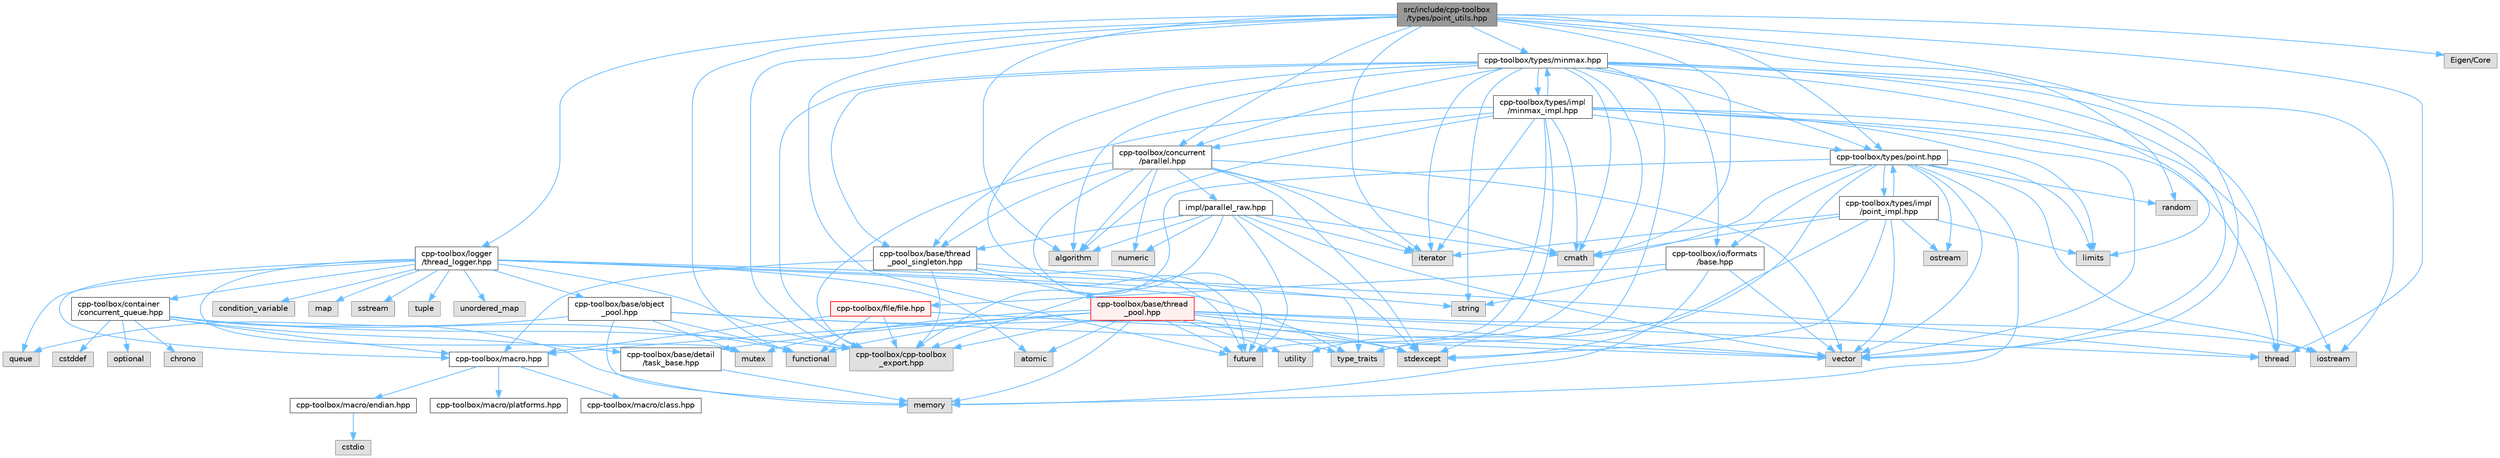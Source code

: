 digraph "src/include/cpp-toolbox/types/point_utils.hpp"
{
 // LATEX_PDF_SIZE
  bgcolor="transparent";
  edge [fontname=Helvetica,fontsize=10,labelfontname=Helvetica,labelfontsize=10];
  node [fontname=Helvetica,fontsize=10,shape=box,height=0.2,width=0.4];
  Node1 [id="Node000001",label="src/include/cpp-toolbox\l/types/point_utils.hpp",height=0.2,width=0.4,color="gray40", fillcolor="grey60", style="filled", fontcolor="black",tooltip=" "];
  Node1 -> Node2 [id="edge1_Node000001_Node000002",color="steelblue1",style="solid",tooltip=" "];
  Node2 [id="Node000002",label="algorithm",height=0.2,width=0.4,color="grey60", fillcolor="#E0E0E0", style="filled",tooltip=" "];
  Node1 -> Node3 [id="edge2_Node000001_Node000003",color="steelblue1",style="solid",tooltip=" "];
  Node3 [id="Node000003",label="cmath",height=0.2,width=0.4,color="grey60", fillcolor="#E0E0E0", style="filled",tooltip=" "];
  Node1 -> Node4 [id="edge3_Node000001_Node000004",color="steelblue1",style="solid",tooltip=" "];
  Node4 [id="Node000004",label="functional",height=0.2,width=0.4,color="grey60", fillcolor="#E0E0E0", style="filled",tooltip=" "];
  Node1 -> Node5 [id="edge4_Node000001_Node000005",color="steelblue1",style="solid",tooltip=" "];
  Node5 [id="Node000005",label="future",height=0.2,width=0.4,color="grey60", fillcolor="#E0E0E0", style="filled",tooltip=" "];
  Node1 -> Node6 [id="edge5_Node000001_Node000006",color="steelblue1",style="solid",tooltip=" "];
  Node6 [id="Node000006",label="iterator",height=0.2,width=0.4,color="grey60", fillcolor="#E0E0E0", style="filled",tooltip=" "];
  Node1 -> Node7 [id="edge6_Node000001_Node000007",color="steelblue1",style="solid",tooltip=" "];
  Node7 [id="Node000007",label="random",height=0.2,width=0.4,color="grey60", fillcolor="#E0E0E0", style="filled",tooltip=" "];
  Node1 -> Node8 [id="edge7_Node000001_Node000008",color="steelblue1",style="solid",tooltip=" "];
  Node8 [id="Node000008",label="thread",height=0.2,width=0.4,color="grey60", fillcolor="#E0E0E0", style="filled",tooltip=" "];
  Node1 -> Node9 [id="edge8_Node000001_Node000009",color="steelblue1",style="solid",tooltip=" "];
  Node9 [id="Node000009",label="vector",height=0.2,width=0.4,color="grey60", fillcolor="#E0E0E0", style="filled",tooltip=" "];
  Node1 -> Node10 [id="edge9_Node000001_Node000010",color="steelblue1",style="solid",tooltip=" "];
  Node10 [id="Node000010",label="cpp-toolbox/cpp-toolbox\l_export.hpp",height=0.2,width=0.4,color="grey60", fillcolor="#E0E0E0", style="filled",tooltip=" "];
  Node1 -> Node11 [id="edge10_Node000001_Node000011",color="steelblue1",style="solid",tooltip=" "];
  Node11 [id="Node000011",label="cpp-toolbox/logger\l/thread_logger.hpp",height=0.2,width=0.4,color="grey40", fillcolor="white", style="filled",URL="$thread__logger_8hpp.html",tooltip=" "];
  Node11 -> Node12 [id="edge11_Node000011_Node000012",color="steelblue1",style="solid",tooltip=" "];
  Node12 [id="Node000012",label="atomic",height=0.2,width=0.4,color="grey60", fillcolor="#E0E0E0", style="filled",tooltip=" "];
  Node11 -> Node13 [id="edge12_Node000011_Node000013",color="steelblue1",style="solid",tooltip=" "];
  Node13 [id="Node000013",label="condition_variable",height=0.2,width=0.4,color="grey60", fillcolor="#E0E0E0", style="filled",tooltip=" "];
  Node11 -> Node14 [id="edge13_Node000011_Node000014",color="steelblue1",style="solid",tooltip=" "];
  Node14 [id="Node000014",label="map",height=0.2,width=0.4,color="grey60", fillcolor="#E0E0E0", style="filled",tooltip=" "];
  Node11 -> Node15 [id="edge14_Node000011_Node000015",color="steelblue1",style="solid",tooltip=" "];
  Node15 [id="Node000015",label="mutex",height=0.2,width=0.4,color="grey60", fillcolor="#E0E0E0", style="filled",tooltip=" "];
  Node11 -> Node16 [id="edge15_Node000011_Node000016",color="steelblue1",style="solid",tooltip=" "];
  Node16 [id="Node000016",label="queue",height=0.2,width=0.4,color="grey60", fillcolor="#E0E0E0", style="filled",tooltip=" "];
  Node11 -> Node17 [id="edge16_Node000011_Node000017",color="steelblue1",style="solid",tooltip=" "];
  Node17 [id="Node000017",label="sstream",height=0.2,width=0.4,color="grey60", fillcolor="#E0E0E0", style="filled",tooltip=" "];
  Node11 -> Node18 [id="edge17_Node000011_Node000018",color="steelblue1",style="solid",tooltip=" "];
  Node18 [id="Node000018",label="string",height=0.2,width=0.4,color="grey60", fillcolor="#E0E0E0", style="filled",tooltip=" "];
  Node11 -> Node8 [id="edge18_Node000011_Node000008",color="steelblue1",style="solid",tooltip=" "];
  Node11 -> Node19 [id="edge19_Node000011_Node000019",color="steelblue1",style="solid",tooltip=" "];
  Node19 [id="Node000019",label="tuple",height=0.2,width=0.4,color="grey60", fillcolor="#E0E0E0", style="filled",tooltip=" "];
  Node11 -> Node20 [id="edge20_Node000011_Node000020",color="steelblue1",style="solid",tooltip=" "];
  Node20 [id="Node000020",label="type_traits",height=0.2,width=0.4,color="grey60", fillcolor="#E0E0E0", style="filled",tooltip=" "];
  Node11 -> Node21 [id="edge21_Node000011_Node000021",color="steelblue1",style="solid",tooltip=" "];
  Node21 [id="Node000021",label="unordered_map",height=0.2,width=0.4,color="grey60", fillcolor="#E0E0E0", style="filled",tooltip=" "];
  Node11 -> Node10 [id="edge22_Node000011_Node000010",color="steelblue1",style="solid",tooltip=" "];
  Node11 -> Node22 [id="edge23_Node000011_Node000022",color="steelblue1",style="solid",tooltip=" "];
  Node22 [id="Node000022",label="cpp-toolbox/macro.hpp",height=0.2,width=0.4,color="grey40", fillcolor="white", style="filled",URL="$macro_8hpp.html",tooltip="通用的编译器、平台、架构检测和实用宏定义 / Common macros for compiler, platform, architecture detection and utility macro..."];
  Node22 -> Node23 [id="edge24_Node000022_Node000023",color="steelblue1",style="solid",tooltip=" "];
  Node23 [id="Node000023",label="cpp-toolbox/macro/class.hpp",height=0.2,width=0.4,color="grey40", fillcolor="white", style="filled",URL="$class_8hpp.html",tooltip=" "];
  Node22 -> Node24 [id="edge25_Node000022_Node000024",color="steelblue1",style="solid",tooltip=" "];
  Node24 [id="Node000024",label="cpp-toolbox/macro/endian.hpp",height=0.2,width=0.4,color="grey40", fillcolor="white", style="filled",URL="$endian_8hpp.html",tooltip=" "];
  Node24 -> Node25 [id="edge26_Node000024_Node000025",color="steelblue1",style="solid",tooltip=" "];
  Node25 [id="Node000025",label="cstdio",height=0.2,width=0.4,color="grey60", fillcolor="#E0E0E0", style="filled",tooltip=" "];
  Node22 -> Node26 [id="edge27_Node000022_Node000026",color="steelblue1",style="solid",tooltip=" "];
  Node26 [id="Node000026",label="cpp-toolbox/macro/platforms.hpp",height=0.2,width=0.4,color="grey40", fillcolor="white", style="filled",URL="$platforms_8hpp.html",tooltip=" "];
  Node11 -> Node27 [id="edge28_Node000011_Node000027",color="steelblue1",style="solid",tooltip=" "];
  Node27 [id="Node000027",label="cpp-toolbox/container\l/concurrent_queue.hpp",height=0.2,width=0.4,color="grey40", fillcolor="white", style="filled",URL="$concurrent__queue_8hpp.html",tooltip=" "];
  Node27 -> Node28 [id="edge29_Node000027_Node000028",color="steelblue1",style="solid",tooltip=" "];
  Node28 [id="Node000028",label="chrono",height=0.2,width=0.4,color="grey60", fillcolor="#E0E0E0", style="filled",tooltip=" "];
  Node27 -> Node29 [id="edge30_Node000027_Node000029",color="steelblue1",style="solid",tooltip=" "];
  Node29 [id="Node000029",label="cstddef",height=0.2,width=0.4,color="grey60", fillcolor="#E0E0E0", style="filled",tooltip=" "];
  Node27 -> Node4 [id="edge31_Node000027_Node000004",color="steelblue1",style="solid",tooltip=" "];
  Node27 -> Node30 [id="edge32_Node000027_Node000030",color="steelblue1",style="solid",tooltip=" "];
  Node30 [id="Node000030",label="memory",height=0.2,width=0.4,color="grey60", fillcolor="#E0E0E0", style="filled",tooltip=" "];
  Node27 -> Node31 [id="edge33_Node000027_Node000031",color="steelblue1",style="solid",tooltip=" "];
  Node31 [id="Node000031",label="optional",height=0.2,width=0.4,color="grey60", fillcolor="#E0E0E0", style="filled",tooltip=" "];
  Node27 -> Node32 [id="edge34_Node000027_Node000032",color="steelblue1",style="solid",tooltip=" "];
  Node32 [id="Node000032",label="cpp-toolbox/base/detail\l/task_base.hpp",height=0.2,width=0.4,color="grey40", fillcolor="white", style="filled",URL="$task__base_8hpp.html",tooltip=" "];
  Node32 -> Node30 [id="edge35_Node000032_Node000030",color="steelblue1",style="solid",tooltip=" "];
  Node27 -> Node10 [id="edge36_Node000027_Node000010",color="steelblue1",style="solid",tooltip=" "];
  Node27 -> Node22 [id="edge37_Node000027_Node000022",color="steelblue1",style="solid",tooltip=" "];
  Node11 -> Node33 [id="edge38_Node000011_Node000033",color="steelblue1",style="solid",tooltip=" "];
  Node33 [id="Node000033",label="cpp-toolbox/base/object\l_pool.hpp",height=0.2,width=0.4,color="grey40", fillcolor="white", style="filled",URL="$object__pool_8hpp.html",tooltip=" "];
  Node33 -> Node4 [id="edge39_Node000033_Node000004",color="steelblue1",style="solid",tooltip=" "];
  Node33 -> Node30 [id="edge40_Node000033_Node000030",color="steelblue1",style="solid",tooltip=" "];
  Node33 -> Node15 [id="edge41_Node000033_Node000015",color="steelblue1",style="solid",tooltip=" "];
  Node33 -> Node16 [id="edge42_Node000033_Node000016",color="steelblue1",style="solid",tooltip=" "];
  Node33 -> Node34 [id="edge43_Node000033_Node000034",color="steelblue1",style="solid",tooltip=" "];
  Node34 [id="Node000034",label="stdexcept",height=0.2,width=0.4,color="grey60", fillcolor="#E0E0E0", style="filled",tooltip=" "];
  Node33 -> Node9 [id="edge44_Node000033_Node000009",color="steelblue1",style="solid",tooltip=" "];
  Node1 -> Node35 [id="edge45_Node000001_Node000035",color="steelblue1",style="solid",tooltip=" "];
  Node35 [id="Node000035",label="cpp-toolbox/types/minmax.hpp",height=0.2,width=0.4,color="grey40", fillcolor="white", style="filled",URL="$minmax_8hpp.html",tooltip=" "];
  Node35 -> Node2 [id="edge46_Node000035_Node000002",color="steelblue1",style="solid",tooltip=" "];
  Node35 -> Node3 [id="edge47_Node000035_Node000003",color="steelblue1",style="solid",tooltip=" "];
  Node35 -> Node5 [id="edge48_Node000035_Node000005",color="steelblue1",style="solid",tooltip=" "];
  Node35 -> Node36 [id="edge49_Node000035_Node000036",color="steelblue1",style="solid",tooltip=" "];
  Node36 [id="Node000036",label="iostream",height=0.2,width=0.4,color="grey60", fillcolor="#E0E0E0", style="filled",tooltip=" "];
  Node35 -> Node6 [id="edge50_Node000035_Node000006",color="steelblue1",style="solid",tooltip=" "];
  Node35 -> Node37 [id="edge51_Node000035_Node000037",color="steelblue1",style="solid",tooltip=" "];
  Node37 [id="Node000037",label="limits",height=0.2,width=0.4,color="grey60", fillcolor="#E0E0E0", style="filled",tooltip=" "];
  Node35 -> Node18 [id="edge52_Node000035_Node000018",color="steelblue1",style="solid",tooltip=" "];
  Node35 -> Node8 [id="edge53_Node000035_Node000008",color="steelblue1",style="solid",tooltip=" "];
  Node35 -> Node20 [id="edge54_Node000035_Node000020",color="steelblue1",style="solid",tooltip=" "];
  Node35 -> Node38 [id="edge55_Node000035_Node000038",color="steelblue1",style="solid",tooltip=" "];
  Node38 [id="Node000038",label="utility",height=0.2,width=0.4,color="grey60", fillcolor="#E0E0E0", style="filled",tooltip=" "];
  Node35 -> Node9 [id="edge56_Node000035_Node000009",color="steelblue1",style="solid",tooltip=" "];
  Node35 -> Node39 [id="edge57_Node000035_Node000039",color="steelblue1",style="solid",tooltip=" "];
  Node39 [id="Node000039",label="cpp-toolbox/base/thread\l_pool_singleton.hpp",height=0.2,width=0.4,color="grey40", fillcolor="white", style="filled",URL="$thread__pool__singleton_8hpp.html",tooltip=" "];
  Node39 -> Node5 [id="edge58_Node000039_Node000005",color="steelblue1",style="solid",tooltip=" "];
  Node39 -> Node20 [id="edge59_Node000039_Node000020",color="steelblue1",style="solid",tooltip=" "];
  Node39 -> Node10 [id="edge60_Node000039_Node000010",color="steelblue1",style="solid",tooltip=" "];
  Node39 -> Node22 [id="edge61_Node000039_Node000022",color="steelblue1",style="solid",tooltip=" "];
  Node39 -> Node40 [id="edge62_Node000039_Node000040",color="steelblue1",style="solid",tooltip=" "];
  Node40 [id="Node000040",label="cpp-toolbox/base/thread\l_pool.hpp",height=0.2,width=0.4,color="red", fillcolor="#FFF0F0", style="filled",URL="$thread__pool_8hpp.html",tooltip=" "];
  Node40 -> Node12 [id="edge63_Node000040_Node000012",color="steelblue1",style="solid",tooltip=" "];
  Node40 -> Node4 [id="edge64_Node000040_Node000004",color="steelblue1",style="solid",tooltip=" "];
  Node40 -> Node5 [id="edge65_Node000040_Node000005",color="steelblue1",style="solid",tooltip=" "];
  Node40 -> Node36 [id="edge66_Node000040_Node000036",color="steelblue1",style="solid",tooltip=" "];
  Node40 -> Node30 [id="edge67_Node000040_Node000030",color="steelblue1",style="solid",tooltip=" "];
  Node40 -> Node15 [id="edge68_Node000040_Node000015",color="steelblue1",style="solid",tooltip=" "];
  Node40 -> Node34 [id="edge69_Node000040_Node000034",color="steelblue1",style="solid",tooltip=" "];
  Node40 -> Node8 [id="edge70_Node000040_Node000008",color="steelblue1",style="solid",tooltip=" "];
  Node40 -> Node20 [id="edge71_Node000040_Node000020",color="steelblue1",style="solid",tooltip=" "];
  Node40 -> Node38 [id="edge72_Node000040_Node000038",color="steelblue1",style="solid",tooltip=" "];
  Node40 -> Node9 [id="edge73_Node000040_Node000009",color="steelblue1",style="solid",tooltip=" "];
  Node40 -> Node32 [id="edge74_Node000040_Node000032",color="steelblue1",style="solid",tooltip=" "];
  Node40 -> Node10 [id="edge75_Node000040_Node000010",color="steelblue1",style="solid",tooltip=" "];
  Node40 -> Node22 [id="edge76_Node000040_Node000022",color="steelblue1",style="solid",tooltip=" "];
  Node35 -> Node42 [id="edge77_Node000035_Node000042",color="steelblue1",style="solid",tooltip=" "];
  Node42 [id="Node000042",label="cpp-toolbox/concurrent\l/parallel.hpp",height=0.2,width=0.4,color="grey40", fillcolor="white", style="filled",URL="$parallel_8hpp.html",tooltip=" "];
  Node42 -> Node2 [id="edge78_Node000042_Node000002",color="steelblue1",style="solid",tooltip=" "];
  Node42 -> Node3 [id="edge79_Node000042_Node000003",color="steelblue1",style="solid",tooltip=" "];
  Node42 -> Node5 [id="edge80_Node000042_Node000005",color="steelblue1",style="solid",tooltip=" "];
  Node42 -> Node6 [id="edge81_Node000042_Node000006",color="steelblue1",style="solid",tooltip=" "];
  Node42 -> Node43 [id="edge82_Node000042_Node000043",color="steelblue1",style="solid",tooltip=" "];
  Node43 [id="Node000043",label="numeric",height=0.2,width=0.4,color="grey60", fillcolor="#E0E0E0", style="filled",tooltip=" "];
  Node42 -> Node34 [id="edge83_Node000042_Node000034",color="steelblue1",style="solid",tooltip=" "];
  Node42 -> Node9 [id="edge84_Node000042_Node000009",color="steelblue1",style="solid",tooltip=" "];
  Node42 -> Node10 [id="edge85_Node000042_Node000010",color="steelblue1",style="solid",tooltip=" "];
  Node42 -> Node39 [id="edge86_Node000042_Node000039",color="steelblue1",style="solid",tooltip=" "];
  Node42 -> Node44 [id="edge87_Node000042_Node000044",color="steelblue1",style="solid",tooltip=" "];
  Node44 [id="Node000044",label="impl/parallel_raw.hpp",height=0.2,width=0.4,color="grey40", fillcolor="white", style="filled",URL="$parallel__raw_8hpp.html",tooltip=" "];
  Node44 -> Node2 [id="edge88_Node000044_Node000002",color="steelblue1",style="solid",tooltip=" "];
  Node44 -> Node3 [id="edge89_Node000044_Node000003",color="steelblue1",style="solid",tooltip=" "];
  Node44 -> Node5 [id="edge90_Node000044_Node000005",color="steelblue1",style="solid",tooltip=" "];
  Node44 -> Node6 [id="edge91_Node000044_Node000006",color="steelblue1",style="solid",tooltip=" "];
  Node44 -> Node43 [id="edge92_Node000044_Node000043",color="steelblue1",style="solid",tooltip=" "];
  Node44 -> Node34 [id="edge93_Node000044_Node000034",color="steelblue1",style="solid",tooltip=" "];
  Node44 -> Node9 [id="edge94_Node000044_Node000009",color="steelblue1",style="solid",tooltip=" "];
  Node44 -> Node39 [id="edge95_Node000044_Node000039",color="steelblue1",style="solid",tooltip=" "];
  Node44 -> Node10 [id="edge96_Node000044_Node000010",color="steelblue1",style="solid",tooltip=" "];
  Node35 -> Node10 [id="edge97_Node000035_Node000010",color="steelblue1",style="solid",tooltip=" "];
  Node35 -> Node45 [id="edge98_Node000035_Node000045",color="steelblue1",style="solid",tooltip=" "];
  Node45 [id="Node000045",label="cpp-toolbox/io/formats\l/base.hpp",height=0.2,width=0.4,color="grey40", fillcolor="white", style="filled",URL="$io_2formats_2base_8hpp.html",tooltip=" "];
  Node45 -> Node30 [id="edge99_Node000045_Node000030",color="steelblue1",style="solid",tooltip=" "];
  Node45 -> Node18 [id="edge100_Node000045_Node000018",color="steelblue1",style="solid",tooltip=" "];
  Node45 -> Node9 [id="edge101_Node000045_Node000009",color="steelblue1",style="solid",tooltip=" "];
  Node45 -> Node46 [id="edge102_Node000045_Node000046",color="steelblue1",style="solid",tooltip=" "];
  Node46 [id="Node000046",label="cpp-toolbox/file/file.hpp",height=0.2,width=0.4,color="red", fillcolor="#FFF0F0", style="filled",URL="$file_8hpp.html",tooltip=" "];
  Node46 -> Node4 [id="edge103_Node000046_Node000004",color="steelblue1",style="solid",tooltip=" "];
  Node46 -> Node9 [id="edge104_Node000046_Node000009",color="steelblue1",style="solid",tooltip=" "];
  Node46 -> Node10 [id="edge105_Node000046_Node000010",color="steelblue1",style="solid",tooltip=" "];
  Node46 -> Node22 [id="edge106_Node000046_Node000022",color="steelblue1",style="solid",tooltip=" "];
  Node35 -> Node48 [id="edge107_Node000035_Node000048",color="steelblue1",style="solid",tooltip=" "];
  Node48 [id="Node000048",label="cpp-toolbox/types/point.hpp",height=0.2,width=0.4,color="grey40", fillcolor="white", style="filled",URL="$point_8hpp.html",tooltip=" "];
  Node48 -> Node3 [id="edge108_Node000048_Node000003",color="steelblue1",style="solid",tooltip=" "];
  Node48 -> Node36 [id="edge109_Node000048_Node000036",color="steelblue1",style="solid",tooltip=" "];
  Node48 -> Node37 [id="edge110_Node000048_Node000037",color="steelblue1",style="solid",tooltip=" "];
  Node48 -> Node30 [id="edge111_Node000048_Node000030",color="steelblue1",style="solid",tooltip=" "];
  Node48 -> Node49 [id="edge112_Node000048_Node000049",color="steelblue1",style="solid",tooltip=" "];
  Node49 [id="Node000049",label="ostream",height=0.2,width=0.4,color="grey60", fillcolor="#E0E0E0", style="filled",tooltip=" "];
  Node48 -> Node7 [id="edge113_Node000048_Node000007",color="steelblue1",style="solid",tooltip=" "];
  Node48 -> Node34 [id="edge114_Node000048_Node000034",color="steelblue1",style="solid",tooltip=" "];
  Node48 -> Node9 [id="edge115_Node000048_Node000009",color="steelblue1",style="solid",tooltip=" "];
  Node48 -> Node10 [id="edge116_Node000048_Node000010",color="steelblue1",style="solid",tooltip=" "];
  Node48 -> Node45 [id="edge117_Node000048_Node000045",color="steelblue1",style="solid",tooltip=" "];
  Node48 -> Node50 [id="edge118_Node000048_Node000050",color="steelblue1",style="solid",tooltip=" "];
  Node50 [id="Node000050",label="cpp-toolbox/types/impl\l/point_impl.hpp",height=0.2,width=0.4,color="grey40", fillcolor="white", style="filled",URL="$point__impl_8hpp.html",tooltip=" "];
  Node50 -> Node3 [id="edge119_Node000050_Node000003",color="steelblue1",style="solid",tooltip=" "];
  Node50 -> Node6 [id="edge120_Node000050_Node000006",color="steelblue1",style="solid",tooltip=" "];
  Node50 -> Node37 [id="edge121_Node000050_Node000037",color="steelblue1",style="solid",tooltip=" "];
  Node50 -> Node49 [id="edge122_Node000050_Node000049",color="steelblue1",style="solid",tooltip=" "];
  Node50 -> Node34 [id="edge123_Node000050_Node000034",color="steelblue1",style="solid",tooltip=" "];
  Node50 -> Node20 [id="edge124_Node000050_Node000020",color="steelblue1",style="solid",tooltip=" "];
  Node50 -> Node9 [id="edge125_Node000050_Node000009",color="steelblue1",style="solid",tooltip=" "];
  Node50 -> Node48 [id="edge126_Node000050_Node000048",color="steelblue1",style="solid",tooltip=" "];
  Node35 -> Node51 [id="edge127_Node000035_Node000051",color="steelblue1",style="solid",tooltip=" "];
  Node51 [id="Node000051",label="cpp-toolbox/types/impl\l/minmax_impl.hpp",height=0.2,width=0.4,color="grey40", fillcolor="white", style="filled",URL="$minmax__impl_8hpp.html",tooltip=" "];
  Node51 -> Node35 [id="edge128_Node000051_Node000035",color="steelblue1",style="solid",tooltip=" "];
  Node51 -> Node2 [id="edge129_Node000051_Node000002",color="steelblue1",style="solid",tooltip=" "];
  Node51 -> Node3 [id="edge130_Node000051_Node000003",color="steelblue1",style="solid",tooltip=" "];
  Node51 -> Node5 [id="edge131_Node000051_Node000005",color="steelblue1",style="solid",tooltip=" "];
  Node51 -> Node36 [id="edge132_Node000051_Node000036",color="steelblue1",style="solid",tooltip=" "];
  Node51 -> Node6 [id="edge133_Node000051_Node000006",color="steelblue1",style="solid",tooltip=" "];
  Node51 -> Node37 [id="edge134_Node000051_Node000037",color="steelblue1",style="solid",tooltip=" "];
  Node51 -> Node34 [id="edge135_Node000051_Node000034",color="steelblue1",style="solid",tooltip=" "];
  Node51 -> Node8 [id="edge136_Node000051_Node000008",color="steelblue1",style="solid",tooltip=" "];
  Node51 -> Node9 [id="edge137_Node000051_Node000009",color="steelblue1",style="solid",tooltip=" "];
  Node51 -> Node39 [id="edge138_Node000051_Node000039",color="steelblue1",style="solid",tooltip=" "];
  Node51 -> Node42 [id="edge139_Node000051_Node000042",color="steelblue1",style="solid",tooltip=" "];
  Node51 -> Node48 [id="edge140_Node000051_Node000048",color="steelblue1",style="solid",tooltip=" "];
  Node1 -> Node48 [id="edge141_Node000001_Node000048",color="steelblue1",style="solid",tooltip=" "];
  Node1 -> Node42 [id="edge142_Node000001_Node000042",color="steelblue1",style="solid",tooltip=" "];
  Node1 -> Node52 [id="edge143_Node000001_Node000052",color="steelblue1",style="solid",tooltip=" "];
  Node52 [id="Node000052",label="Eigen/Core",height=0.2,width=0.4,color="grey60", fillcolor="#E0E0E0", style="filled",tooltip=" "];
}
